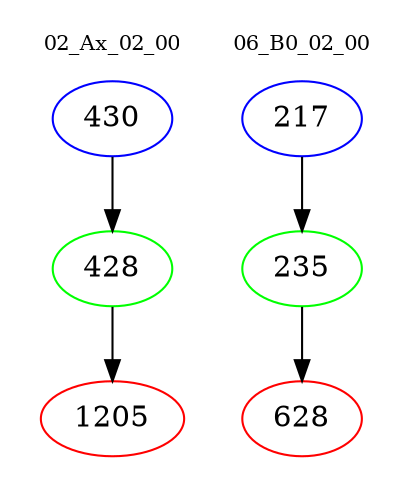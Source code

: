 digraph{
subgraph cluster_0 {
color = white
label = "02_Ax_02_00";
fontsize=10;
T0_430 [label="430", color="blue"]
T0_430 -> T0_428 [color="black"]
T0_428 [label="428", color="green"]
T0_428 -> T0_1205 [color="black"]
T0_1205 [label="1205", color="red"]
}
subgraph cluster_1 {
color = white
label = "06_B0_02_00";
fontsize=10;
T1_217 [label="217", color="blue"]
T1_217 -> T1_235 [color="black"]
T1_235 [label="235", color="green"]
T1_235 -> T1_628 [color="black"]
T1_628 [label="628", color="red"]
}
}
